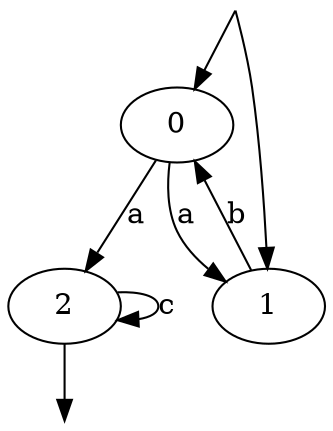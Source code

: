 digraph G{
I [label="", style=invis, height=0]
F [label="", style=invis, height=0]
I -> 0
0 -> 2 [label="a"]
0 -> 1 [label="a"]
I -> 1
1 -> 0 [label="b"]
2 -> F
2 -> 2 [label="c"]
}
